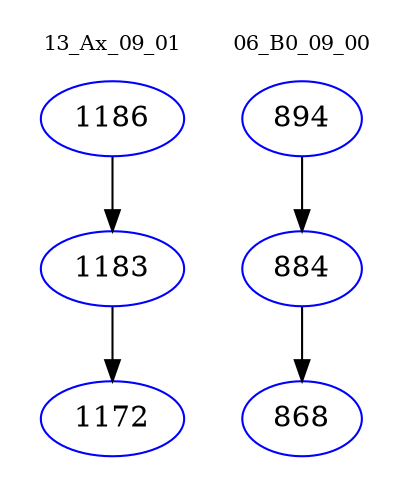 digraph{
subgraph cluster_0 {
color = white
label = "13_Ax_09_01";
fontsize=10;
T0_1186 [label="1186", color="blue"]
T0_1186 -> T0_1183 [color="black"]
T0_1183 [label="1183", color="blue"]
T0_1183 -> T0_1172 [color="black"]
T0_1172 [label="1172", color="blue"]
}
subgraph cluster_1 {
color = white
label = "06_B0_09_00";
fontsize=10;
T1_894 [label="894", color="blue"]
T1_894 -> T1_884 [color="black"]
T1_884 [label="884", color="blue"]
T1_884 -> T1_868 [color="black"]
T1_868 [label="868", color="blue"]
}
}
